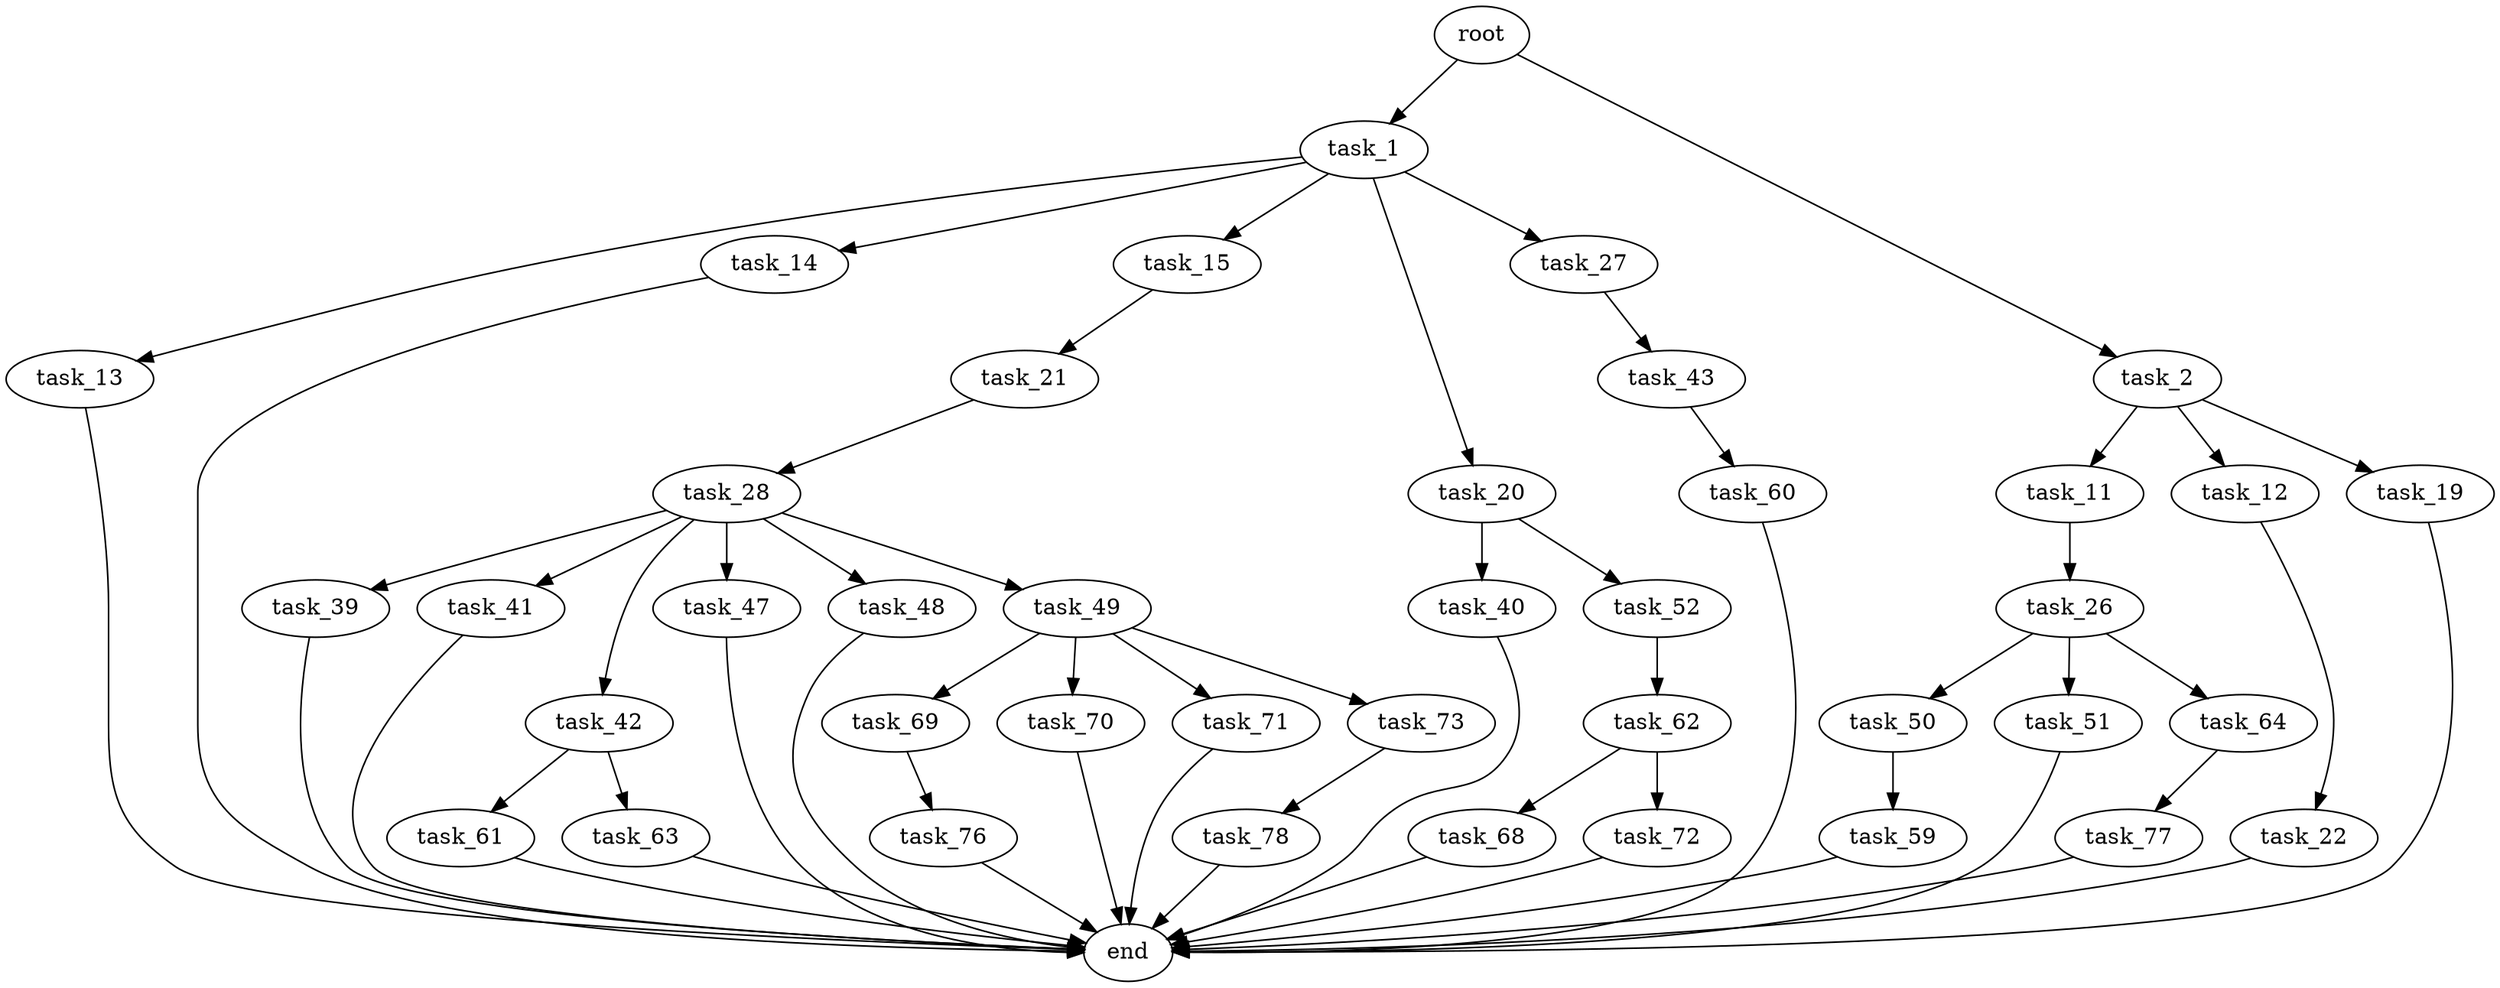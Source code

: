 digraph G {
  root [size="0.000000"];
  task_1 [size="9503323036.000000"];
  task_2 [size="54888555030.000000"];
  task_13 [size="73895971836.000000"];
  task_14 [size="231928233984.000000"];
  task_15 [size="1047250722509.000000"];
  task_20 [size="7168623890.000000"];
  task_27 [size="13340368206.000000"];
  task_11 [size="5926604673.000000"];
  task_12 [size="4120126607.000000"];
  task_19 [size="3599590446.000000"];
  task_26 [size="502005428780.000000"];
  task_22 [size="501718544958.000000"];
  end [size="0.000000"];
  task_21 [size="63599240020.000000"];
  task_40 [size="3796730056.000000"];
  task_52 [size="4948791325.000000"];
  task_28 [size="7262220842.000000"];
  task_50 [size="28991029248.000000"];
  task_51 [size="1369402261123.000000"];
  task_64 [size="231928233984.000000"];
  task_43 [size="68719476736.000000"];
  task_39 [size="19282109537.000000"];
  task_41 [size="488314685175.000000"];
  task_42 [size="782757789696.000000"];
  task_47 [size="1073741824000.000000"];
  task_48 [size="880575468240.000000"];
  task_49 [size="417449576572.000000"];
  task_61 [size="25505149523.000000"];
  task_63 [size="4962243318.000000"];
  task_60 [size="231928233984.000000"];
  task_69 [size="6494998770.000000"];
  task_70 [size="782757789696.000000"];
  task_71 [size="208779606641.000000"];
  task_73 [size="2102275340.000000"];
  task_59 [size="566217827386.000000"];
  task_62 [size="1239076826.000000"];
  task_68 [size="14083300896.000000"];
  task_72 [size="110260568402.000000"];
  task_77 [size="305789972080.000000"];
  task_76 [size="8589934592.000000"];
  task_78 [size="288077309476.000000"];

  root -> task_1 [size="1.000000"];
  root -> task_2 [size="1.000000"];
  task_1 -> task_13 [size="679477248.000000"];
  task_1 -> task_14 [size="679477248.000000"];
  task_1 -> task_15 [size="679477248.000000"];
  task_1 -> task_20 [size="679477248.000000"];
  task_1 -> task_27 [size="679477248.000000"];
  task_2 -> task_11 [size="75497472.000000"];
  task_2 -> task_12 [size="75497472.000000"];
  task_2 -> task_19 [size="75497472.000000"];
  task_13 -> end [size="1.000000"];
  task_14 -> end [size="1.000000"];
  task_15 -> task_21 [size="838860800.000000"];
  task_20 -> task_40 [size="301989888.000000"];
  task_20 -> task_52 [size="301989888.000000"];
  task_27 -> task_43 [size="536870912.000000"];
  task_11 -> task_26 [size="209715200.000000"];
  task_12 -> task_22 [size="301989888.000000"];
  task_19 -> end [size="1.000000"];
  task_26 -> task_50 [size="679477248.000000"];
  task_26 -> task_51 [size="679477248.000000"];
  task_26 -> task_64 [size="679477248.000000"];
  task_22 -> end [size="1.000000"];
  task_21 -> task_28 [size="75497472.000000"];
  task_40 -> end [size="1.000000"];
  task_52 -> task_62 [size="209715200.000000"];
  task_28 -> task_39 [size="679477248.000000"];
  task_28 -> task_41 [size="679477248.000000"];
  task_28 -> task_42 [size="679477248.000000"];
  task_28 -> task_47 [size="679477248.000000"];
  task_28 -> task_48 [size="679477248.000000"];
  task_28 -> task_49 [size="679477248.000000"];
  task_50 -> task_59 [size="75497472.000000"];
  task_51 -> end [size="1.000000"];
  task_64 -> task_77 [size="301989888.000000"];
  task_43 -> task_60 [size="134217728.000000"];
  task_39 -> end [size="1.000000"];
  task_41 -> end [size="1.000000"];
  task_42 -> task_61 [size="679477248.000000"];
  task_42 -> task_63 [size="679477248.000000"];
  task_47 -> end [size="1.000000"];
  task_48 -> end [size="1.000000"];
  task_49 -> task_69 [size="301989888.000000"];
  task_49 -> task_70 [size="301989888.000000"];
  task_49 -> task_71 [size="301989888.000000"];
  task_49 -> task_73 [size="301989888.000000"];
  task_61 -> end [size="1.000000"];
  task_63 -> end [size="1.000000"];
  task_60 -> end [size="1.000000"];
  task_69 -> task_76 [size="134217728.000000"];
  task_70 -> end [size="1.000000"];
  task_71 -> end [size="1.000000"];
  task_73 -> task_78 [size="33554432.000000"];
  task_59 -> end [size="1.000000"];
  task_62 -> task_68 [size="134217728.000000"];
  task_62 -> task_72 [size="134217728.000000"];
  task_68 -> end [size="1.000000"];
  task_72 -> end [size="1.000000"];
  task_77 -> end [size="1.000000"];
  task_76 -> end [size="1.000000"];
  task_78 -> end [size="1.000000"];
}
